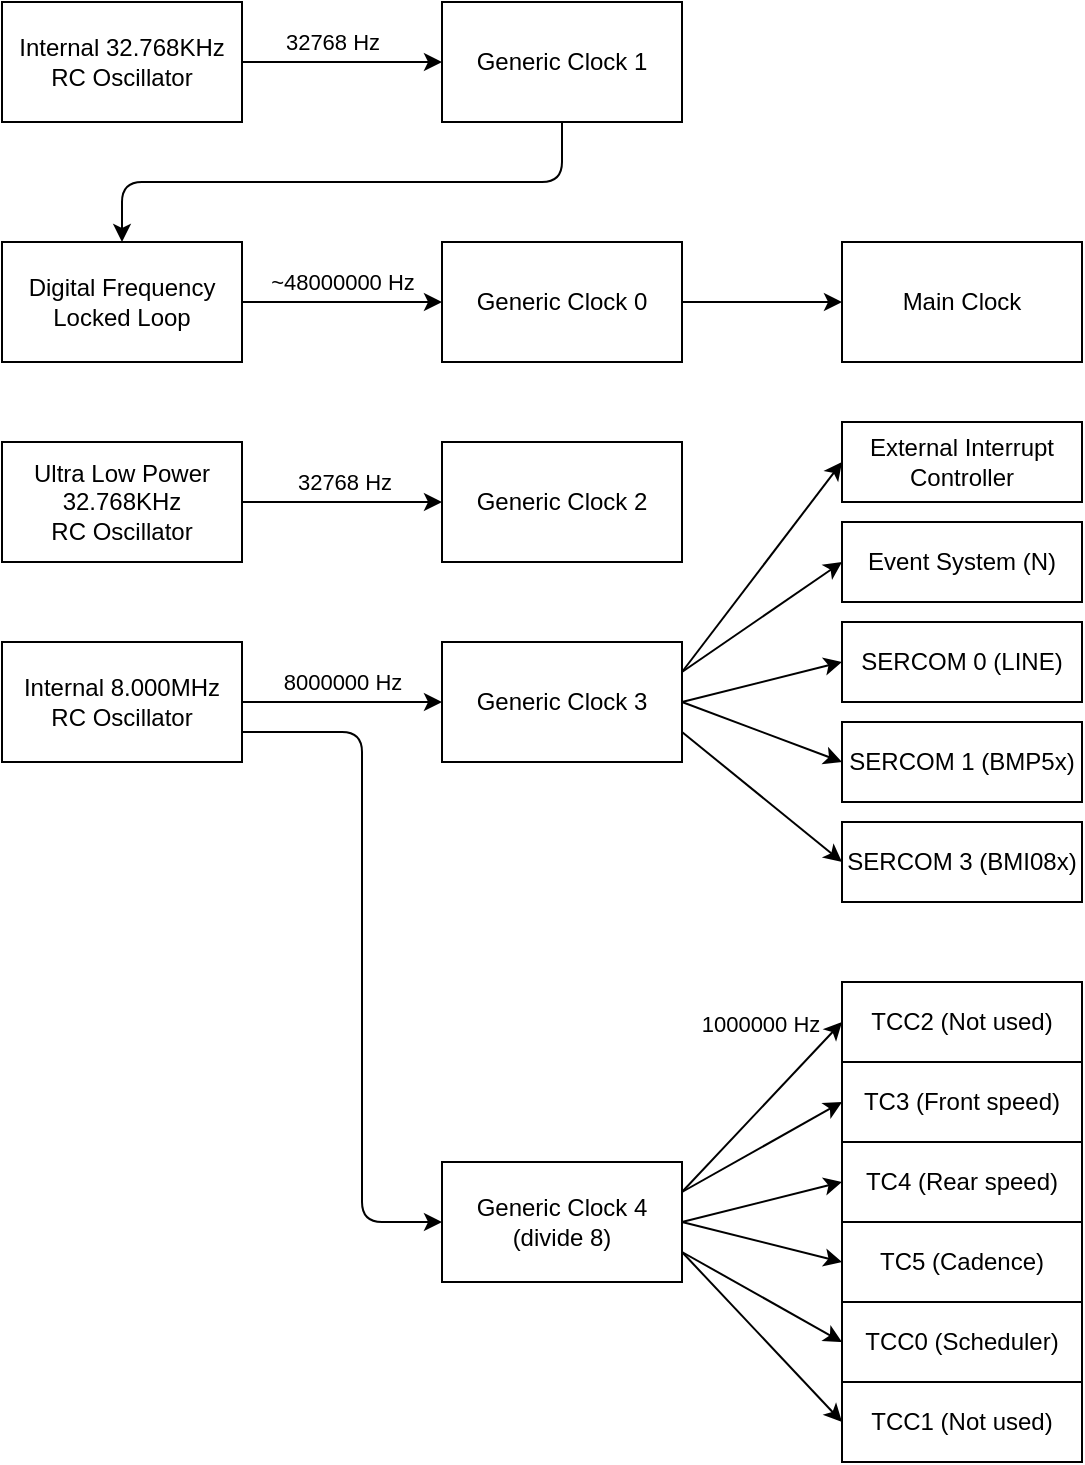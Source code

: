 <mxfile>
    <diagram id="9nLpj6GLzEj6WF6wFvwf" name="Page-1">
        <mxGraphModel dx="725" dy="874" grid="1" gridSize="10" guides="1" tooltips="1" connect="1" arrows="1" fold="1" page="1" pageScale="1" pageWidth="850" pageHeight="1100" math="0" shadow="0">
            <root>
                <mxCell id="0"/>
                <mxCell id="1" parent="0"/>
                <mxCell id="4" style="edgeStyle=none;html=1;exitX=1;exitY=0.5;exitDx=0;exitDy=0;entryX=0;entryY=0.5;entryDx=0;entryDy=0;" parent="1" source="2" target="3" edge="1">
                    <mxGeometry relative="1" as="geometry"/>
                </mxCell>
                <mxCell id="6" value="32768 Hz" style="edgeLabel;html=1;align=center;verticalAlign=middle;resizable=0;points=[];" parent="4" vertex="1" connectable="0">
                    <mxGeometry x="-0.531" y="2" relative="1" as="geometry">
                        <mxPoint x="21" y="-8" as="offset"/>
                    </mxGeometry>
                </mxCell>
                <mxCell id="2" value="Internal 32.768KHz&lt;br&gt;RC Oscillator" style="rounded=0;whiteSpace=wrap;html=1;" parent="1" vertex="1">
                    <mxGeometry x="150" y="130" width="120" height="60" as="geometry"/>
                </mxCell>
                <mxCell id="11" style="edgeStyle=none;html=1;exitX=0.5;exitY=1;exitDx=0;exitDy=0;entryX=0.5;entryY=0;entryDx=0;entryDy=0;" parent="1" source="3" target="5" edge="1">
                    <mxGeometry relative="1" as="geometry">
                        <Array as="points">
                            <mxPoint x="430" y="220"/>
                            <mxPoint x="210" y="220"/>
                        </Array>
                    </mxGeometry>
                </mxCell>
                <mxCell id="3" value="Generic Clock 1" style="rounded=0;whiteSpace=wrap;html=1;" parent="1" vertex="1">
                    <mxGeometry x="370" y="130" width="120" height="60" as="geometry"/>
                </mxCell>
                <mxCell id="10" style="edgeStyle=none;html=1;exitX=1;exitY=0.5;exitDx=0;exitDy=0;entryX=0;entryY=0.5;entryDx=0;entryDy=0;" parent="1" source="5" target="9" edge="1">
                    <mxGeometry relative="1" as="geometry"/>
                </mxCell>
                <mxCell id="14" value="~48000000 Hz" style="edgeLabel;html=1;align=center;verticalAlign=middle;resizable=0;points=[];" parent="10" vertex="1" connectable="0">
                    <mxGeometry x="0.4" y="-2" relative="1" as="geometry">
                        <mxPoint x="-20" y="-12" as="offset"/>
                    </mxGeometry>
                </mxCell>
                <mxCell id="5" value="Digital Frequency Locked Loop" style="rounded=0;whiteSpace=wrap;html=1;" parent="1" vertex="1">
                    <mxGeometry x="150" y="250" width="120" height="60" as="geometry"/>
                </mxCell>
                <mxCell id="17" style="edgeStyle=none;html=1;exitX=1;exitY=0.5;exitDx=0;exitDy=0;entryX=0;entryY=0.5;entryDx=0;entryDy=0;" parent="1" source="8" target="15" edge="1">
                    <mxGeometry relative="1" as="geometry"/>
                </mxCell>
                <mxCell id="50" value="8000000 Hz" style="edgeLabel;html=1;align=center;verticalAlign=middle;resizable=0;points=[];" vertex="1" connectable="0" parent="17">
                    <mxGeometry x="-0.378" relative="1" as="geometry">
                        <mxPoint x="19" y="-10" as="offset"/>
                    </mxGeometry>
                </mxCell>
                <mxCell id="18" style="edgeStyle=none;html=1;exitX=1;exitY=0.75;exitDx=0;exitDy=0;entryX=0;entryY=0.5;entryDx=0;entryDy=0;" parent="1" source="8" target="16" edge="1">
                    <mxGeometry relative="1" as="geometry">
                        <Array as="points">
                            <mxPoint x="330" y="495"/>
                            <mxPoint x="330" y="740"/>
                        </Array>
                    </mxGeometry>
                </mxCell>
                <mxCell id="8" value="Internal 8.000MHz RC Oscillator" style="rounded=0;whiteSpace=wrap;html=1;" parent="1" vertex="1">
                    <mxGeometry x="150" y="450" width="120" height="60" as="geometry"/>
                </mxCell>
                <mxCell id="13" style="edgeStyle=none;html=1;exitX=1;exitY=0.5;exitDx=0;exitDy=0;entryX=0;entryY=0.5;entryDx=0;entryDy=0;" parent="1" source="9" target="12" edge="1">
                    <mxGeometry relative="1" as="geometry"/>
                </mxCell>
                <mxCell id="9" value="Generic Clock 0" style="rounded=0;whiteSpace=wrap;html=1;" parent="1" vertex="1">
                    <mxGeometry x="370" y="250" width="120" height="60" as="geometry"/>
                </mxCell>
                <mxCell id="12" value="Main Clock" style="rounded=0;whiteSpace=wrap;html=1;" parent="1" vertex="1">
                    <mxGeometry x="570" y="250" width="120" height="60" as="geometry"/>
                </mxCell>
                <mxCell id="37" style="edgeStyle=none;html=1;exitX=1;exitY=0.25;exitDx=0;exitDy=0;entryX=0;entryY=0.5;entryDx=0;entryDy=0;" parent="1" source="15" target="23" edge="1">
                    <mxGeometry relative="1" as="geometry"/>
                </mxCell>
                <mxCell id="38" style="edgeStyle=none;html=1;exitX=1;exitY=0.25;exitDx=0;exitDy=0;entryX=0;entryY=0.5;entryDx=0;entryDy=0;" parent="1" source="15" target="24" edge="1">
                    <mxGeometry relative="1" as="geometry"/>
                </mxCell>
                <mxCell id="40" style="edgeStyle=none;html=1;exitX=1;exitY=0.5;exitDx=0;exitDy=0;entryX=0;entryY=0.5;entryDx=0;entryDy=0;" parent="1" source="15" target="52" edge="1">
                    <mxGeometry relative="1" as="geometry">
                        <mxPoint x="570" y="510.0" as="targetPoint"/>
                    </mxGeometry>
                </mxCell>
                <mxCell id="42" style="edgeStyle=none;html=1;exitX=1;exitY=0.75;exitDx=0;exitDy=0;entryX=0;entryY=0.5;entryDx=0;entryDy=0;" parent="1" source="15" target="53" edge="1">
                    <mxGeometry relative="1" as="geometry">
                        <mxPoint x="570" y="560.0" as="targetPoint"/>
                    </mxGeometry>
                </mxCell>
                <mxCell id="43" style="edgeStyle=none;html=1;exitX=1;exitY=0.5;exitDx=0;exitDy=0;entryX=0;entryY=0.5;entryDx=0;entryDy=0;" parent="1" source="15" target="29" edge="1">
                    <mxGeometry relative="1" as="geometry"/>
                </mxCell>
                <mxCell id="15" value="Generic Clock 3" style="rounded=0;whiteSpace=wrap;html=1;" parent="1" vertex="1">
                    <mxGeometry x="370" y="450" width="120" height="60" as="geometry"/>
                </mxCell>
                <mxCell id="44" style="edgeStyle=none;html=1;exitX=1;exitY=0.25;exitDx=0;exitDy=0;entryX=0;entryY=0.5;entryDx=0;entryDy=0;" parent="1" source="16" target="28" edge="1">
                    <mxGeometry relative="1" as="geometry"/>
                </mxCell>
                <mxCell id="51" value="1000000 Hz" style="edgeLabel;html=1;align=center;verticalAlign=middle;resizable=0;points=[];" vertex="1" connectable="0" parent="44">
                    <mxGeometry x="-0.022" relative="1" as="geometry">
                        <mxPoint y="-43" as="offset"/>
                    </mxGeometry>
                </mxCell>
                <mxCell id="45" style="edgeStyle=none;html=1;exitX=1;exitY=0.25;exitDx=0;exitDy=0;entryX=0;entryY=0.5;entryDx=0;entryDy=0;" parent="1" source="16" target="30" edge="1">
                    <mxGeometry relative="1" as="geometry"/>
                </mxCell>
                <mxCell id="46" style="edgeStyle=none;html=1;exitX=1;exitY=0.5;exitDx=0;exitDy=0;entryX=0;entryY=0.5;entryDx=0;entryDy=0;" parent="1" source="16" target="31" edge="1">
                    <mxGeometry relative="1" as="geometry"/>
                </mxCell>
                <mxCell id="47" style="edgeStyle=none;html=1;exitX=1;exitY=0.75;exitDx=0;exitDy=0;entryX=0;entryY=0.5;entryDx=0;entryDy=0;" parent="1" source="16" target="33" edge="1">
                    <mxGeometry relative="1" as="geometry"/>
                </mxCell>
                <mxCell id="48" style="edgeStyle=none;html=1;exitX=1;exitY=0.5;exitDx=0;exitDy=0;entryX=0;entryY=0.5;entryDx=0;entryDy=0;" parent="1" source="16" target="32" edge="1">
                    <mxGeometry relative="1" as="geometry"/>
                </mxCell>
                <mxCell id="49" style="edgeStyle=none;html=1;exitX=1;exitY=0.75;exitDx=0;exitDy=0;entryX=0;entryY=0.5;entryDx=0;entryDy=0;" parent="1" source="16" target="34" edge="1">
                    <mxGeometry relative="1" as="geometry"/>
                </mxCell>
                <mxCell id="16" value="Generic Clock 4&lt;br&gt;(divide 8)" style="rounded=0;whiteSpace=wrap;html=1;" parent="1" vertex="1">
                    <mxGeometry x="370" y="710" width="120" height="60" as="geometry"/>
                </mxCell>
                <mxCell id="21" style="edgeStyle=none;html=1;exitX=1;exitY=0.5;exitDx=0;exitDy=0;entryX=0;entryY=0.5;entryDx=0;entryDy=0;" parent="1" source="19" target="20" edge="1">
                    <mxGeometry relative="1" as="geometry"/>
                </mxCell>
                <mxCell id="22" value="32768 Hz" style="edgeLabel;html=1;align=center;verticalAlign=middle;resizable=0;points=[];" parent="21" vertex="1" connectable="0">
                    <mxGeometry x="-0.26" y="-2" relative="1" as="geometry">
                        <mxPoint x="14" y="-12" as="offset"/>
                    </mxGeometry>
                </mxCell>
                <mxCell id="19" value="Ultra Low Power 32.768KHz&lt;br&gt;RC Oscillator" style="rounded=0;whiteSpace=wrap;html=1;" parent="1" vertex="1">
                    <mxGeometry x="150" y="350" width="120" height="60" as="geometry"/>
                </mxCell>
                <mxCell id="20" value="Generic Clock 2" style="rounded=0;whiteSpace=wrap;html=1;" parent="1" vertex="1">
                    <mxGeometry x="370" y="350" width="120" height="60" as="geometry"/>
                </mxCell>
                <mxCell id="23" value="External Interrupt Controller" style="rounded=0;whiteSpace=wrap;html=1;" parent="1" vertex="1">
                    <mxGeometry x="570" y="340" width="120" height="40" as="geometry"/>
                </mxCell>
                <mxCell id="24" value="Event System (N)" style="rounded=0;whiteSpace=wrap;html=1;" parent="1" vertex="1">
                    <mxGeometry x="570" y="390" width="120" height="40" as="geometry"/>
                </mxCell>
                <mxCell id="28" value="TCC2 (Not used)" style="rounded=0;whiteSpace=wrap;html=1;" parent="1" vertex="1">
                    <mxGeometry x="570" y="620" width="120" height="40" as="geometry"/>
                </mxCell>
                <mxCell id="29" value="SERCOM 0 (LINE)" style="rounded=0;whiteSpace=wrap;html=1;" parent="1" vertex="1">
                    <mxGeometry x="570" y="440" width="120" height="40" as="geometry"/>
                </mxCell>
                <mxCell id="30" value="TC3 (Front speed)" style="rounded=0;whiteSpace=wrap;html=1;" parent="1" vertex="1">
                    <mxGeometry x="570" y="660" width="120" height="40" as="geometry"/>
                </mxCell>
                <mxCell id="31" value="TC4 (Rear speed)" style="rounded=0;whiteSpace=wrap;html=1;" parent="1" vertex="1">
                    <mxGeometry x="570" y="700" width="120" height="40" as="geometry"/>
                </mxCell>
                <mxCell id="32" value="TC5 (Cadence)" style="rounded=0;whiteSpace=wrap;html=1;" parent="1" vertex="1">
                    <mxGeometry x="570" y="740" width="120" height="40" as="geometry"/>
                </mxCell>
                <mxCell id="33" value="TCC0 (Scheduler)" style="rounded=0;whiteSpace=wrap;html=1;" parent="1" vertex="1">
                    <mxGeometry x="570" y="780" width="120" height="40" as="geometry"/>
                </mxCell>
                <mxCell id="34" value="TCC1 (Not used)" style="rounded=0;whiteSpace=wrap;html=1;" parent="1" vertex="1">
                    <mxGeometry x="570" y="820" width="120" height="40" as="geometry"/>
                </mxCell>
                <mxCell id="52" value="SERCOM 1 (BMP5x)" style="rounded=0;whiteSpace=wrap;html=1;" vertex="1" parent="1">
                    <mxGeometry x="570" y="490" width="120" height="40" as="geometry"/>
                </mxCell>
                <mxCell id="53" value="SERCOM 3 (BMI08x)" style="rounded=0;whiteSpace=wrap;html=1;" vertex="1" parent="1">
                    <mxGeometry x="570" y="540" width="120" height="40" as="geometry"/>
                </mxCell>
            </root>
        </mxGraphModel>
    </diagram>
</mxfile>